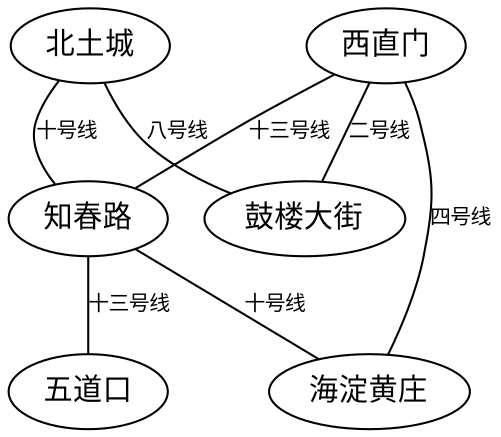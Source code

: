 graph {
    "西直门"
    "知春路"
    "海淀黄庄"
    "五道口"
    "鼓楼大街"
    "北土城"

    "西直门" -- "知春路" [label="十三号线" fontsize="10pt"]
    "知春路" -- "海淀黄庄" [label="十号线" fontsize="10pt"]
    "海淀黄庄" -- "西直门" [label="四号线" fontsize="10pt"]
    "知春路" -- "五道口" [label="十三号线" fontsize="10pt"]
    "西直门" -- "鼓楼大街" [label="二号线" fontsize="10pt"]
    "北土城" -- "鼓楼大街" [label="八号线" fontsize="10pt"]
    "北土城" -- "知春路" [label="十号线" fontsize="10pt"]
}
